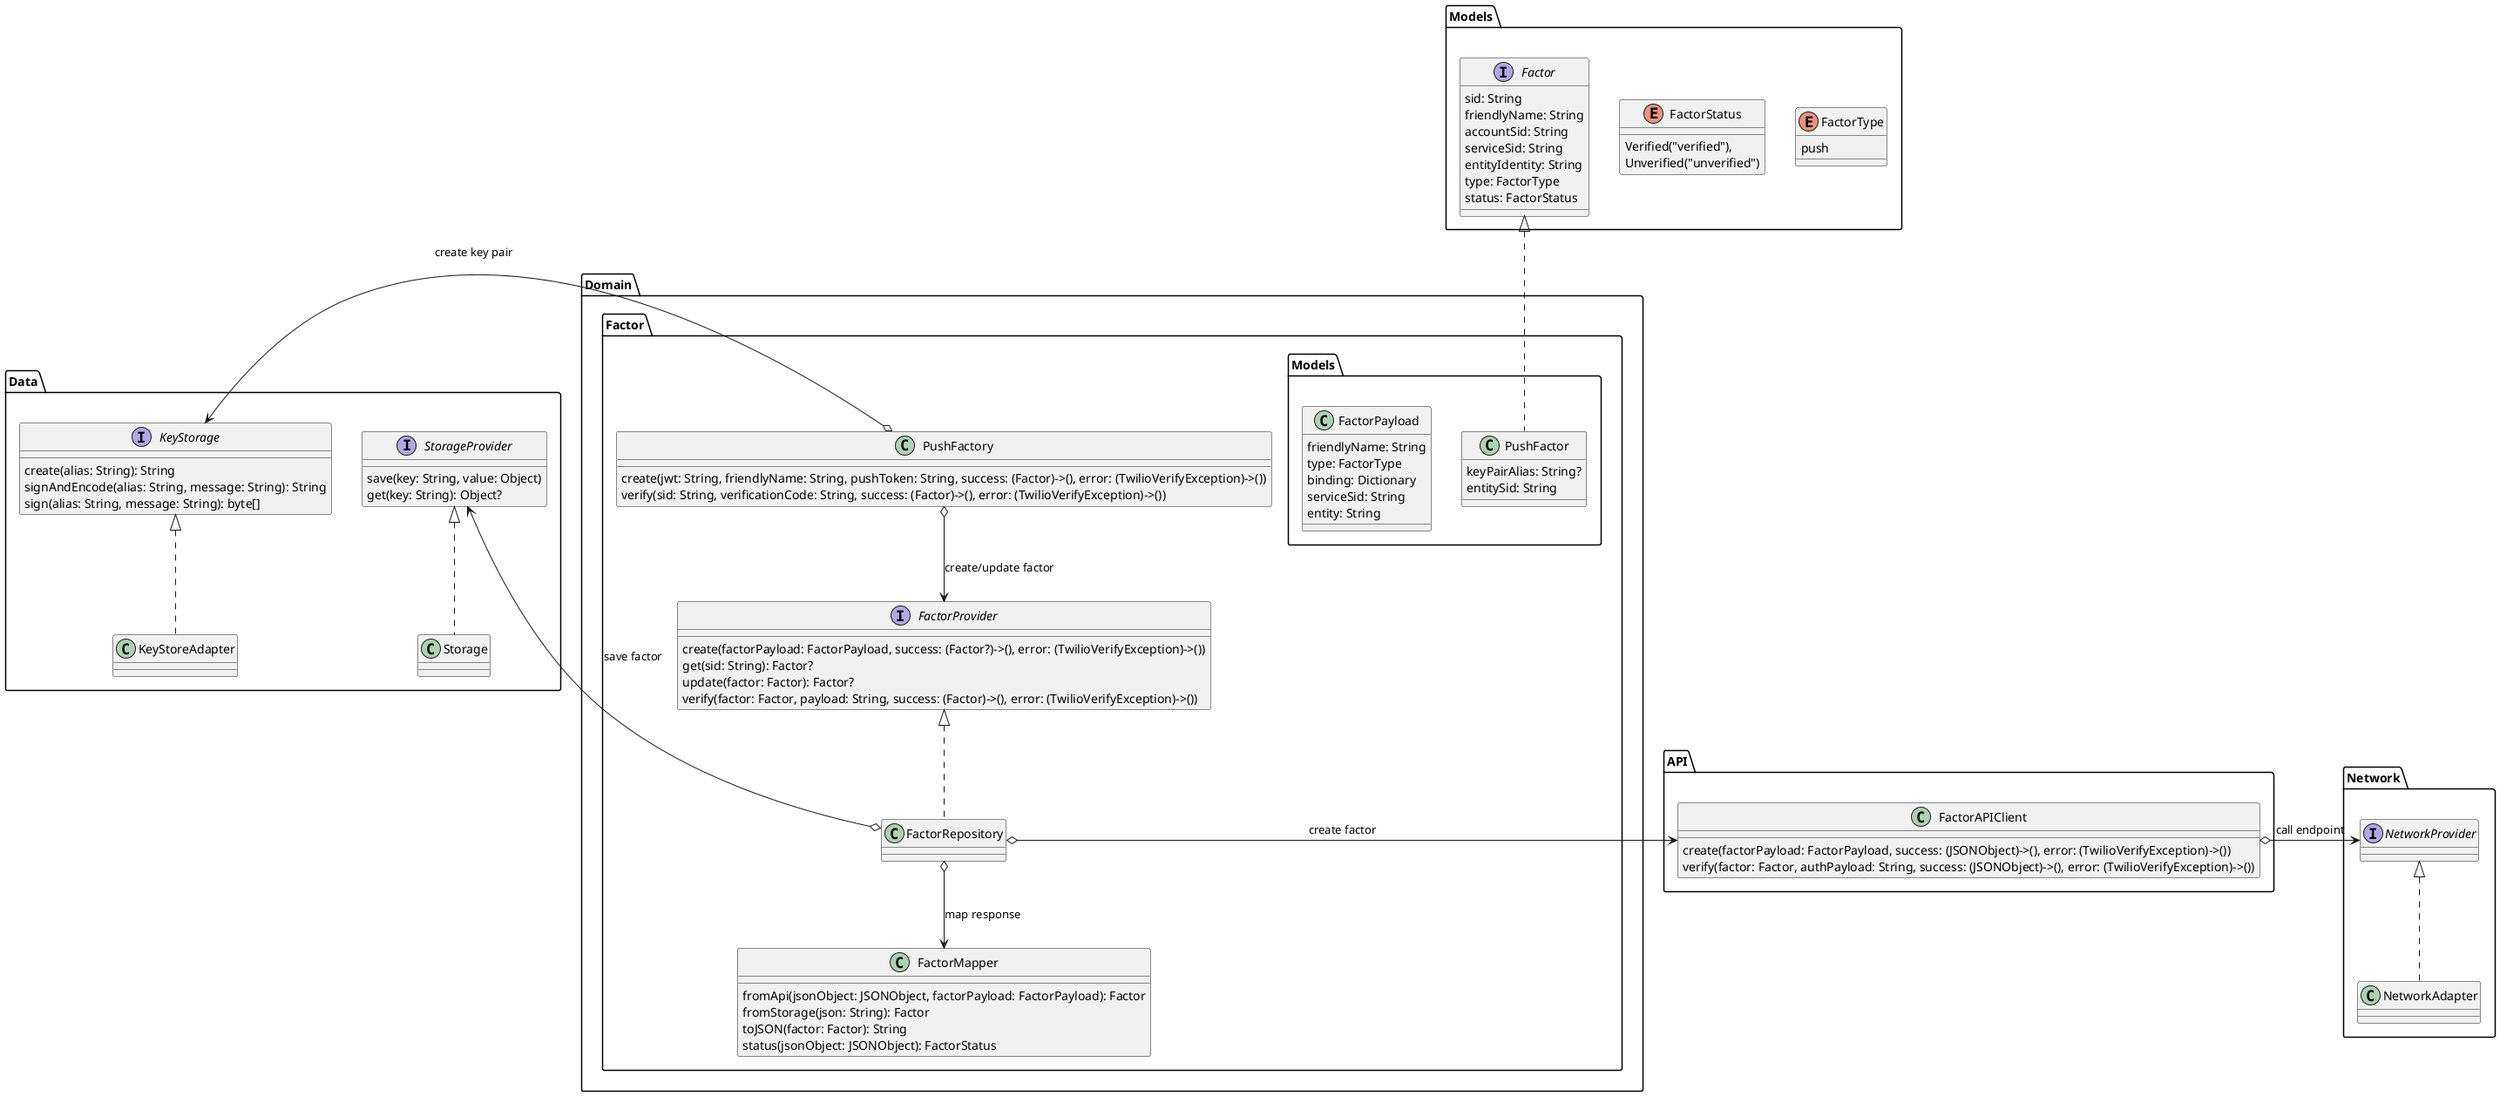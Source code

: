 @startuml Create push factor
enum Models.FactorType {
    push
}
enum Models.FactorStatus {
    Verified("verified"),
    Unverified("unverified")
}
interface Models.Factor {
    sid: String
    friendlyName: String
    accountSid: String
    serviceSid: String
    entityIdentity: String
    type: FactorType
    status: FactorStatus
}
class Domain.Factor.Models.PushFactor implements Models.Factor {
    keyPairAlias: String?
    entitySid: String
}
class Domain.Factor.Models.FactorPayload {
    friendlyName: String
    type: FactorType
    binding: Dictionary
    serviceSid: String
    entity: String
}
class Domain.Factor.FactorMapper {
    fromApi(jsonObject: JSONObject, factorPayload: FactorPayload): Factor
    fromStorage(json: String): Factor
    toJSON(factor: Factor): String
    status(jsonObject: JSONObject): FactorStatus
}
class API.FactorAPIClient {
    create(factorPayload: FactorPayload, success: (JSONObject)->(), error: (TwilioVerifyException)->())
    verify(factor: Factor, authPayload: String, success: (JSONObject)->(), error: (TwilioVerifyException)->())
}
class Network.NetworkAdapter implements Network.NetworkProvider {

}
interface Data.StorageProvider {
    save(key: String, value: Object)
    get(key: String): Object?
}
class Data.Storage implements Data.StorageProvider {

}
interface Data.KeyStorage {
    create(alias: String): String
    signAndEncode(alias: String, message: String): String
    sign(alias: String, message: String): byte[]
}
class Data.KeyStoreAdapter implements Data.KeyStorage {

}
interface Domain.Factor.FactorProvider {
    create(factorPayload: FactorPayload, success: (Factor?)->(), error: (TwilioVerifyException)->())
    get(sid: String): Factor?
    update(factor: Factor): Factor?
    verify(factor: Factor, payload: String, success: (Factor)->(), error: (TwilioVerifyException)->())
}
class Domain.Factor.FactorRepository implements Domain.Factor.FactorProvider {

}
class Domain.Factor.PushFactory {
    create(jwt: String, friendlyName: String, pushToken: String, success: (Factor)->(), error: (TwilioVerifyException)->())
    verify(sid: String, verificationCode: String, success: (Factor)->(), error: (TwilioVerifyException)->())
}
Domain.Factor.PushFactory o-left-> Data.KeyStorage: create key pair
Domain.Factor.PushFactory o--> Domain.Factor.FactorProvider: create/update factor
Domain.Factor.FactorRepository o-left-> Data.StorageProvider: save factor
Domain.Factor.FactorRepository o-right-> API.FactorAPIClient: create factor
Domain.Factor.FactorRepository o--> Domain.Factor.FactorMapper: map response
API.FactorAPIClient o-right-> Network.NetworkProvider: call endpoint
@enduml